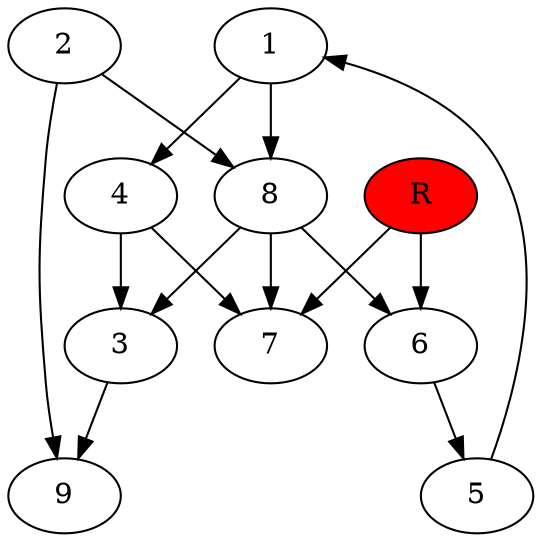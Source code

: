 digraph prb21275 {
	1
	2
	3
	4
	5
	6
	7
	8
	R [fillcolor="#ff0000" style=filled]
	1 -> 4
	1 -> 8
	2 -> 8
	2 -> 9
	3 -> 9
	4 -> 3
	4 -> 7
	5 -> 1
	6 -> 5
	8 -> 3
	8 -> 6
	8 -> 7
	R -> 6
	R -> 7
}
